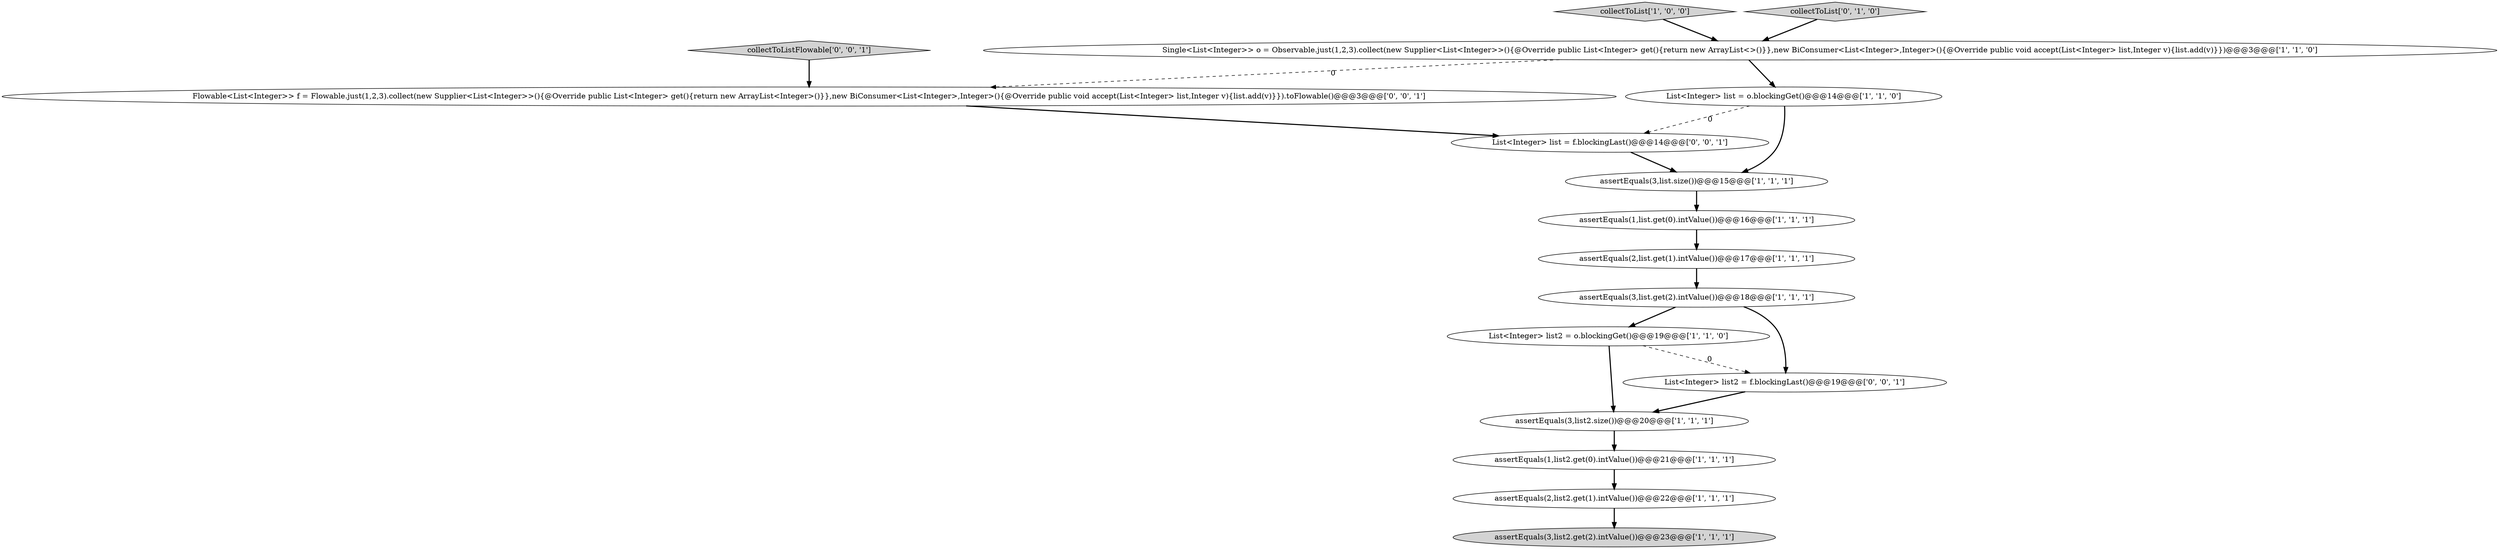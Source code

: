 digraph {
9 [style = filled, label = "collectToList['1', '0', '0']", fillcolor = lightgray, shape = diamond image = "AAA0AAABBB1BBB"];
7 [style = filled, label = "assertEquals(3,list.size())@@@15@@@['1', '1', '1']", fillcolor = white, shape = ellipse image = "AAA0AAABBB1BBB"];
3 [style = filled, label = "assertEquals(2,list.get(1).intValue())@@@17@@@['1', '1', '1']", fillcolor = white, shape = ellipse image = "AAA0AAABBB1BBB"];
6 [style = filled, label = "assertEquals(3,list.get(2).intValue())@@@18@@@['1', '1', '1']", fillcolor = white, shape = ellipse image = "AAA0AAABBB1BBB"];
8 [style = filled, label = "assertEquals(3,list2.get(2).intValue())@@@23@@@['1', '1', '1']", fillcolor = lightgray, shape = ellipse image = "AAA0AAABBB1BBB"];
16 [style = filled, label = "List<Integer> list = f.blockingLast()@@@14@@@['0', '0', '1']", fillcolor = white, shape = ellipse image = "AAA0AAABBB3BBB"];
11 [style = filled, label = "assertEquals(1,list2.get(0).intValue())@@@21@@@['1', '1', '1']", fillcolor = white, shape = ellipse image = "AAA0AAABBB1BBB"];
5 [style = filled, label = "assertEquals(1,list.get(0).intValue())@@@16@@@['1', '1', '1']", fillcolor = white, shape = ellipse image = "AAA0AAABBB1BBB"];
0 [style = filled, label = "assertEquals(2,list2.get(1).intValue())@@@22@@@['1', '1', '1']", fillcolor = white, shape = ellipse image = "AAA0AAABBB1BBB"];
12 [style = filled, label = "collectToList['0', '1', '0']", fillcolor = lightgray, shape = diamond image = "AAA0AAABBB2BBB"];
14 [style = filled, label = "collectToListFlowable['0', '0', '1']", fillcolor = lightgray, shape = diamond image = "AAA0AAABBB3BBB"];
2 [style = filled, label = "assertEquals(3,list2.size())@@@20@@@['1', '1', '1']", fillcolor = white, shape = ellipse image = "AAA0AAABBB1BBB"];
10 [style = filled, label = "List<Integer> list2 = o.blockingGet()@@@19@@@['1', '1', '0']", fillcolor = white, shape = ellipse image = "AAA0AAABBB1BBB"];
1 [style = filled, label = "Single<List<Integer>> o = Observable.just(1,2,3).collect(new Supplier<List<Integer>>(){@Override public List<Integer> get(){return new ArrayList<>()}},new BiConsumer<List<Integer>,Integer>(){@Override public void accept(List<Integer> list,Integer v){list.add(v)}})@@@3@@@['1', '1', '0']", fillcolor = white, shape = ellipse image = "AAA0AAABBB1BBB"];
15 [style = filled, label = "Flowable<List<Integer>> f = Flowable.just(1,2,3).collect(new Supplier<List<Integer>>(){@Override public List<Integer> get(){return new ArrayList<Integer>()}},new BiConsumer<List<Integer>,Integer>(){@Override public void accept(List<Integer> list,Integer v){list.add(v)}}).toFlowable()@@@3@@@['0', '0', '1']", fillcolor = white, shape = ellipse image = "AAA0AAABBB3BBB"];
4 [style = filled, label = "List<Integer> list = o.blockingGet()@@@14@@@['1', '1', '0']", fillcolor = white, shape = ellipse image = "AAA0AAABBB1BBB"];
13 [style = filled, label = "List<Integer> list2 = f.blockingLast()@@@19@@@['0', '0', '1']", fillcolor = white, shape = ellipse image = "AAA0AAABBB3BBB"];
5->3 [style = bold, label=""];
3->6 [style = bold, label=""];
1->4 [style = bold, label=""];
7->5 [style = bold, label=""];
10->2 [style = bold, label=""];
11->0 [style = bold, label=""];
14->15 [style = bold, label=""];
4->16 [style = dashed, label="0"];
10->13 [style = dashed, label="0"];
9->1 [style = bold, label=""];
15->16 [style = bold, label=""];
12->1 [style = bold, label=""];
1->15 [style = dashed, label="0"];
2->11 [style = bold, label=""];
6->10 [style = bold, label=""];
4->7 [style = bold, label=""];
0->8 [style = bold, label=""];
13->2 [style = bold, label=""];
6->13 [style = bold, label=""];
16->7 [style = bold, label=""];
}
